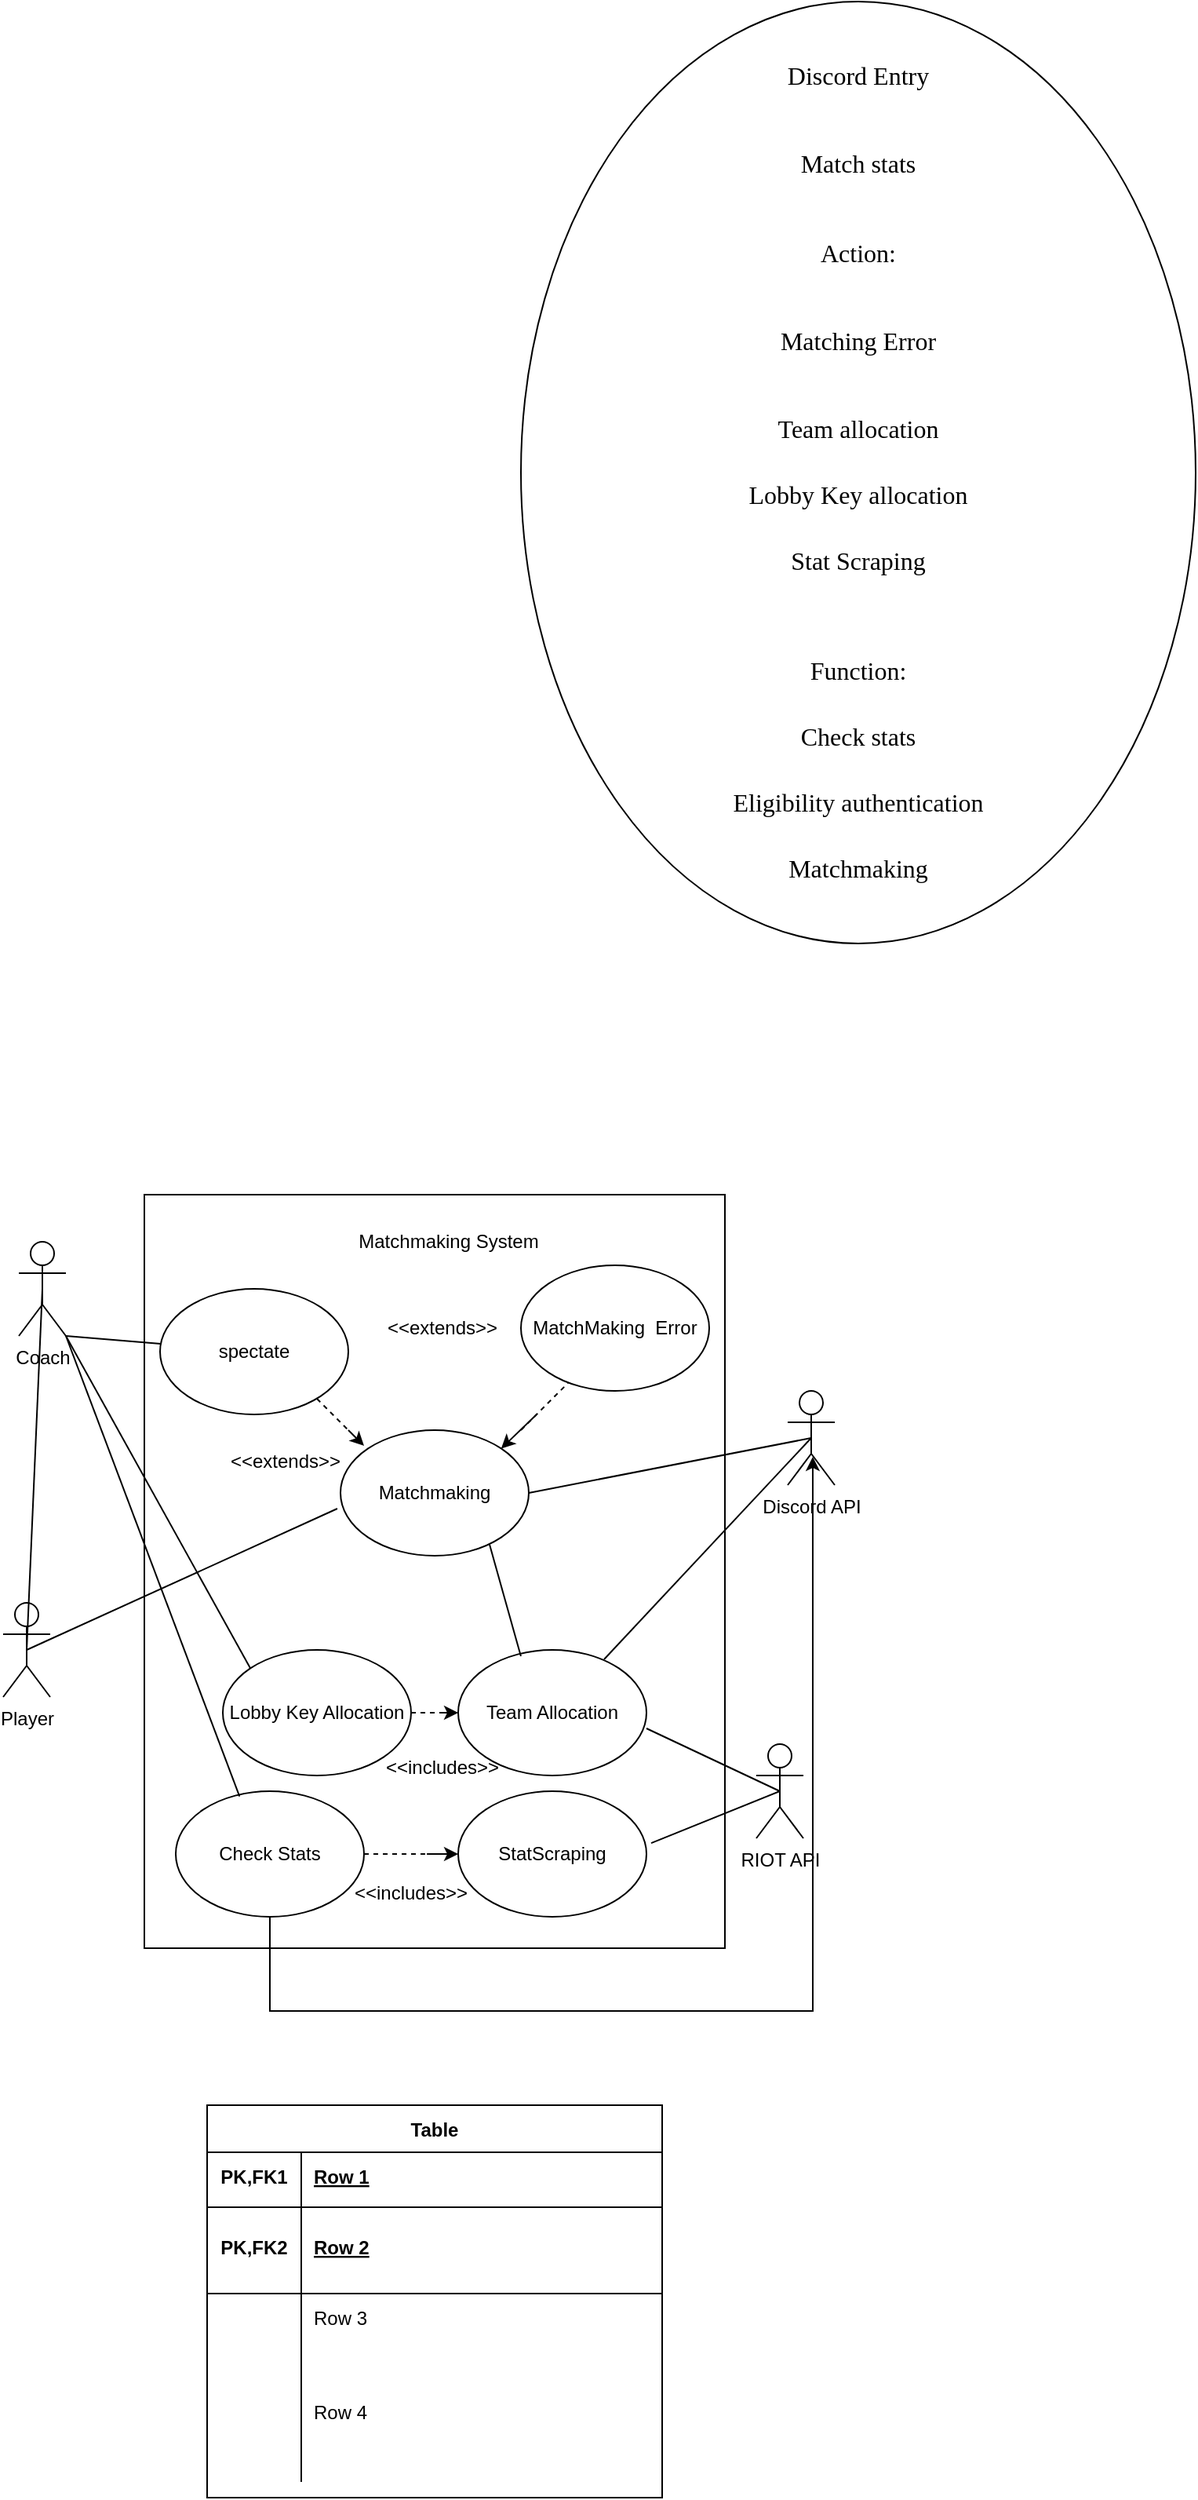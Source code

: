<mxfile version="16.6.1" type="github">
  <diagram id="C5RBs43oDa-KdzZeNtuy" name="Page-1">
    <mxGraphModel dx="385" dy="1461" grid="1" gridSize="10" guides="1" tooltips="1" connect="1" arrows="1" fold="1" page="1" pageScale="1" pageWidth="827" pageHeight="1169" math="0" shadow="0">
      <root>
        <mxCell id="WIyWlLk6GJQsqaUBKTNV-0" />
        <mxCell id="WIyWlLk6GJQsqaUBKTNV-1" parent="WIyWlLk6GJQsqaUBKTNV-0" />
        <mxCell id="VwwX4xPEsw9xyI4846Ni-0" value="" style="rounded=0;whiteSpace=wrap;html=1;" parent="WIyWlLk6GJQsqaUBKTNV-1" vertex="1">
          <mxGeometry x="160" y="80" width="370" height="480" as="geometry" />
        </mxCell>
        <mxCell id="VwwX4xPEsw9xyI4846Ni-1" value="&lt;span id=&quot;docs-internal-guid-89abfb5f-7fff-c0b6-0ade-303567505a41&quot;&gt;&lt;p dir=&quot;ltr&quot; style=&quot;line-height: 2.618 ; margin-top: 0pt ; margin-bottom: 0pt&quot;&gt;&lt;span style=&quot;font-size: 12pt ; font-family: &amp;#34;times new roman&amp;#34; ; vertical-align: baseline&quot;&gt;Discord Entry&lt;/span&gt;&lt;/p&gt;&lt;br&gt;&lt;p dir=&quot;ltr&quot; style=&quot;line-height: 2.618 ; margin-top: 0pt ; margin-bottom: 0pt&quot;&gt;&lt;span style=&quot;font-size: 12pt ; font-family: &amp;#34;times new roman&amp;#34; ; vertical-align: baseline&quot;&gt;Match stats&lt;/span&gt;&lt;/p&gt;&lt;br&gt;&lt;p dir=&quot;ltr&quot; style=&quot;line-height: 2.618 ; margin-top: 0pt ; margin-bottom: 0pt&quot;&gt;&lt;span style=&quot;font-size: 12pt ; font-family: &amp;#34;times new roman&amp;#34; ; vertical-align: baseline&quot;&gt;Action:&lt;/span&gt;&lt;/p&gt;&lt;br&gt;&lt;p dir=&quot;ltr&quot; style=&quot;line-height: 2.618 ; margin-top: 0pt ; margin-bottom: 0pt&quot;&gt;&lt;span style=&quot;font-size: 12pt ; font-family: &amp;#34;times new roman&amp;#34; ; vertical-align: baseline&quot;&gt;Matching Error&lt;/span&gt;&lt;/p&gt;&lt;br&gt;&lt;p dir=&quot;ltr&quot; style=&quot;line-height: 2.618 ; margin-top: 0pt ; margin-bottom: 0pt&quot;&gt;&lt;span style=&quot;font-size: 12pt ; font-family: &amp;#34;times new roman&amp;#34; ; vertical-align: baseline&quot;&gt;Team allocation&lt;/span&gt;&lt;/p&gt;&lt;p dir=&quot;ltr&quot; style=&quot;line-height: 2.618 ; margin-top: 0pt ; margin-bottom: 0pt&quot;&gt;&lt;span style=&quot;font-size: 12pt ; font-family: &amp;#34;times new roman&amp;#34; ; vertical-align: baseline&quot;&gt;Lobby Key allocation&lt;/span&gt;&lt;/p&gt;&lt;p dir=&quot;ltr&quot; style=&quot;line-height: 2.618 ; margin-top: 0pt ; margin-bottom: 0pt&quot;&gt;&lt;span style=&quot;font-size: 12pt ; font-family: &amp;#34;times new roman&amp;#34; ; vertical-align: baseline&quot;&gt;Stat Scraping&lt;/span&gt;&lt;/p&gt;&lt;br&gt;&lt;br&gt;&lt;p dir=&quot;ltr&quot; style=&quot;line-height: 2.618 ; margin-top: 0pt ; margin-bottom: 0pt&quot;&gt;&lt;span style=&quot;font-size: 12pt ; font-family: &amp;#34;times new roman&amp;#34; ; vertical-align: baseline&quot;&gt;Function:&lt;/span&gt;&lt;/p&gt;&lt;p dir=&quot;ltr&quot; style=&quot;line-height: 2.618 ; margin-top: 0pt ; margin-bottom: 0pt&quot;&gt;&lt;span style=&quot;font-size: 12pt ; font-family: &amp;#34;times new roman&amp;#34; ; vertical-align: baseline&quot;&gt;Check stats&lt;/span&gt;&lt;/p&gt;&lt;p dir=&quot;ltr&quot; style=&quot;line-height: 2.618 ; margin-top: 0pt ; margin-bottom: 0pt&quot;&gt;&lt;span style=&quot;font-size: 12pt ; font-family: &amp;#34;times new roman&amp;#34; ; vertical-align: baseline&quot;&gt;Eligibility authentication&lt;/span&gt;&lt;/p&gt;&lt;p dir=&quot;ltr&quot; style=&quot;line-height: 2.618 ; margin-top: 0pt ; margin-bottom: 0pt&quot;&gt;&lt;span style=&quot;font-size: 12pt ; font-family: &amp;#34;times new roman&amp;#34; ; vertical-align: baseline&quot;&gt;Matchmaking&lt;/span&gt;&lt;/p&gt;&lt;/span&gt;" style="ellipse;whiteSpace=wrap;html=1;" parent="WIyWlLk6GJQsqaUBKTNV-1" vertex="1">
          <mxGeometry x="400" y="-680" width="430" height="600" as="geometry" />
        </mxCell>
        <mxCell id="VwwX4xPEsw9xyI4846Ni-2" value="Coach" style="shape=umlActor;verticalLabelPosition=bottom;verticalAlign=top;html=1;outlineConnect=0;" parent="WIyWlLk6GJQsqaUBKTNV-1" vertex="1">
          <mxGeometry x="80" y="110" width="30" height="60" as="geometry" />
        </mxCell>
        <mxCell id="VwwX4xPEsw9xyI4846Ni-3" value="Player" style="shape=umlActor;verticalLabelPosition=bottom;verticalAlign=top;html=1;outlineConnect=0;" parent="WIyWlLk6GJQsqaUBKTNV-1" vertex="1">
          <mxGeometry x="70" y="340" width="30" height="60" as="geometry" />
        </mxCell>
        <mxCell id="VwwX4xPEsw9xyI4846Ni-4" value="RIOT API" style="shape=umlActor;verticalLabelPosition=bottom;verticalAlign=top;html=1;outlineConnect=0;" parent="WIyWlLk6GJQsqaUBKTNV-1" vertex="1">
          <mxGeometry x="550" y="430" width="30" height="60" as="geometry" />
        </mxCell>
        <mxCell id="VwwX4xPEsw9xyI4846Ni-6" value="Matchmaking System" style="text;html=1;strokeColor=none;fillColor=none;align=center;verticalAlign=middle;whiteSpace=wrap;rounded=0;" parent="WIyWlLk6GJQsqaUBKTNV-1" vertex="1">
          <mxGeometry x="294" y="90" width="120" height="40" as="geometry" />
        </mxCell>
        <mxCell id="VwwX4xPEsw9xyI4846Ni-7" value="spectate" style="ellipse;whiteSpace=wrap;html=1;" parent="WIyWlLk6GJQsqaUBKTNV-1" vertex="1">
          <mxGeometry x="170" y="140" width="120" height="80" as="geometry" />
        </mxCell>
        <mxCell id="VwwX4xPEsw9xyI4846Ni-10" value="" style="endArrow=none;html=1;rounded=0;entryX=1;entryY=1;entryDx=0;entryDy=0;entryPerimeter=0;" parent="WIyWlLk6GJQsqaUBKTNV-1" source="VwwX4xPEsw9xyI4846Ni-7" target="VwwX4xPEsw9xyI4846Ni-2" edge="1">
          <mxGeometry width="50" height="50" relative="1" as="geometry">
            <mxPoint x="320" y="250" as="sourcePoint" />
            <mxPoint x="370" y="200" as="targetPoint" />
          </mxGeometry>
        </mxCell>
        <mxCell id="qr1v2y8izP9vpg-HDy50-18" style="edgeStyle=orthogonalEdgeStyle;rounded=0;orthogonalLoop=1;jettySize=auto;html=1;exitX=0.5;exitY=1;exitDx=0;exitDy=0;entryX=0.533;entryY=0.7;entryDx=0;entryDy=0;entryPerimeter=0;" edge="1" parent="WIyWlLk6GJQsqaUBKTNV-1" source="VwwX4xPEsw9xyI4846Ni-11" target="qr1v2y8izP9vpg-HDy50-9">
          <mxGeometry relative="1" as="geometry">
            <Array as="points">
              <mxPoint x="240" y="600" />
              <mxPoint x="586" y="600" />
            </Array>
          </mxGeometry>
        </mxCell>
        <mxCell id="VwwX4xPEsw9xyI4846Ni-11" value="Check Stats" style="ellipse;whiteSpace=wrap;html=1;" parent="WIyWlLk6GJQsqaUBKTNV-1" vertex="1">
          <mxGeometry x="180" y="460" width="120" height="80" as="geometry" />
        </mxCell>
        <mxCell id="VwwX4xPEsw9xyI4846Ni-12" value="Matchmaking" style="ellipse;whiteSpace=wrap;html=1;" parent="WIyWlLk6GJQsqaUBKTNV-1" vertex="1">
          <mxGeometry x="285" y="230" width="120" height="80" as="geometry" />
        </mxCell>
        <mxCell id="K9ZXRzycXurRa-XP-uve-0" value="MatchMaking &amp;nbsp;Error" style="ellipse;whiteSpace=wrap;html=1;" parent="WIyWlLk6GJQsqaUBKTNV-1" vertex="1">
          <mxGeometry x="400" y="125" width="120" height="80" as="geometry" />
        </mxCell>
        <mxCell id="K9ZXRzycXurRa-XP-uve-9" value="" style="endArrow=none;html=1;rounded=0;entryX=0.339;entryY=0.042;entryDx=0;entryDy=0;entryPerimeter=0;exitX=1;exitY=1;exitDx=0;exitDy=0;exitPerimeter=0;" parent="WIyWlLk6GJQsqaUBKTNV-1" source="VwwX4xPEsw9xyI4846Ni-2" target="VwwX4xPEsw9xyI4846Ni-11" edge="1">
          <mxGeometry width="50" height="50" relative="1" as="geometry">
            <mxPoint x="330" y="230" as="sourcePoint" />
            <mxPoint x="380" y="180" as="targetPoint" />
          </mxGeometry>
        </mxCell>
        <mxCell id="K9ZXRzycXurRa-XP-uve-11" value="StatScraping" style="ellipse;whiteSpace=wrap;html=1;" parent="WIyWlLk6GJQsqaUBKTNV-1" vertex="1">
          <mxGeometry x="360" y="460" width="120" height="80" as="geometry" />
        </mxCell>
        <mxCell id="K9ZXRzycXurRa-XP-uve-18" value="Team Allocation" style="ellipse;whiteSpace=wrap;html=1;" parent="WIyWlLk6GJQsqaUBKTNV-1" vertex="1">
          <mxGeometry x="360" y="370" width="120" height="80" as="geometry" />
        </mxCell>
        <mxCell id="K9ZXRzycXurRa-XP-uve-20" value="Lobby Key Allocation" style="ellipse;whiteSpace=wrap;html=1;" parent="WIyWlLk6GJQsqaUBKTNV-1" vertex="1">
          <mxGeometry x="210" y="370" width="120" height="80" as="geometry" />
        </mxCell>
        <mxCell id="K9ZXRzycXurRa-XP-uve-28" value="" style="endArrow=none;html=1;rounded=0;exitX=0.5;exitY=0.5;exitDx=0;exitDy=0;exitPerimeter=0;entryX=1;entryY=0.625;entryDx=0;entryDy=0;entryPerimeter=0;" parent="WIyWlLk6GJQsqaUBKTNV-1" source="VwwX4xPEsw9xyI4846Ni-4" target="K9ZXRzycXurRa-XP-uve-18" edge="1">
          <mxGeometry width="50" height="50" relative="1" as="geometry">
            <mxPoint x="380" y="410" as="sourcePoint" />
            <mxPoint x="430" y="360" as="targetPoint" />
          </mxGeometry>
        </mxCell>
        <mxCell id="K9ZXRzycXurRa-XP-uve-29" value="" style="endArrow=none;html=1;rounded=0;exitX=1.025;exitY=0.413;exitDx=0;exitDy=0;exitPerimeter=0;entryX=0.5;entryY=0.5;entryDx=0;entryDy=0;entryPerimeter=0;" parent="WIyWlLk6GJQsqaUBKTNV-1" source="K9ZXRzycXurRa-XP-uve-11" target="VwwX4xPEsw9xyI4846Ni-4" edge="1">
          <mxGeometry width="50" height="50" relative="1" as="geometry">
            <mxPoint x="380" y="410" as="sourcePoint" />
            <mxPoint x="430" y="360" as="targetPoint" />
          </mxGeometry>
        </mxCell>
        <mxCell id="K9ZXRzycXurRa-XP-uve-30" value="" style="endArrow=none;html=1;rounded=0;entryX=1;entryY=1;entryDx=0;entryDy=0;entryPerimeter=0;exitX=0;exitY=0;exitDx=0;exitDy=0;" parent="WIyWlLk6GJQsqaUBKTNV-1" source="K9ZXRzycXurRa-XP-uve-20" target="VwwX4xPEsw9xyI4846Ni-2" edge="1">
          <mxGeometry width="50" height="50" relative="1" as="geometry">
            <mxPoint x="380" y="370" as="sourcePoint" />
            <mxPoint x="430" y="320" as="targetPoint" />
          </mxGeometry>
        </mxCell>
        <mxCell id="qr1v2y8izP9vpg-HDy50-2" value="" style="endArrow=none;html=1;rounded=0;entryX=0.5;entryY=0.5;entryDx=0;entryDy=0;entryPerimeter=0;exitX=0.5;exitY=0.5;exitDx=0;exitDy=0;exitPerimeter=0;" edge="1" parent="WIyWlLk6GJQsqaUBKTNV-1" source="VwwX4xPEsw9xyI4846Ni-3" target="VwwX4xPEsw9xyI4846Ni-2">
          <mxGeometry width="50" height="50" relative="1" as="geometry">
            <mxPoint x="360" y="370" as="sourcePoint" />
            <mxPoint x="410" y="320" as="targetPoint" />
          </mxGeometry>
        </mxCell>
        <mxCell id="qr1v2y8izP9vpg-HDy50-4" value="&amp;lt;&amp;lt;extends&amp;gt;&amp;gt;" style="text;html=1;strokeColor=none;fillColor=none;align=center;verticalAlign=middle;whiteSpace=wrap;rounded=0;" vertex="1" parent="WIyWlLk6GJQsqaUBKTNV-1">
          <mxGeometry x="320" y="150" width="60" height="30" as="geometry" />
        </mxCell>
        <mxCell id="qr1v2y8izP9vpg-HDy50-6" value="" style="endArrow=none;html=1;rounded=0;exitX=0.333;exitY=0.05;exitDx=0;exitDy=0;exitPerimeter=0;entryX=0.792;entryY=0.913;entryDx=0;entryDy=0;entryPerimeter=0;" edge="1" parent="WIyWlLk6GJQsqaUBKTNV-1" source="K9ZXRzycXurRa-XP-uve-18" target="VwwX4xPEsw9xyI4846Ni-12">
          <mxGeometry width="50" height="50" relative="1" as="geometry">
            <mxPoint x="340" y="350" as="sourcePoint" />
            <mxPoint x="390" y="320" as="targetPoint" />
          </mxGeometry>
        </mxCell>
        <mxCell id="qr1v2y8izP9vpg-HDy50-9" value="Discord API" style="shape=umlActor;verticalLabelPosition=bottom;verticalAlign=top;html=1;outlineConnect=0;" vertex="1" parent="WIyWlLk6GJQsqaUBKTNV-1">
          <mxGeometry x="570" y="205" width="30" height="60" as="geometry" />
        </mxCell>
        <mxCell id="qr1v2y8izP9vpg-HDy50-10" value="" style="endArrow=none;html=1;rounded=0;entryX=0.5;entryY=0.5;entryDx=0;entryDy=0;entryPerimeter=0;exitX=0.775;exitY=0.075;exitDx=0;exitDy=0;exitPerimeter=0;" edge="1" parent="WIyWlLk6GJQsqaUBKTNV-1" source="K9ZXRzycXurRa-XP-uve-18" target="qr1v2y8izP9vpg-HDy50-9">
          <mxGeometry width="50" height="50" relative="1" as="geometry">
            <mxPoint x="350" y="350" as="sourcePoint" />
            <mxPoint x="400" y="300" as="targetPoint" />
          </mxGeometry>
        </mxCell>
        <mxCell id="qr1v2y8izP9vpg-HDy50-11" value="" style="endArrow=none;html=1;rounded=0;exitX=0.5;exitY=0.5;exitDx=0;exitDy=0;exitPerimeter=0;entryX=-0.017;entryY=0.625;entryDx=0;entryDy=0;entryPerimeter=0;" edge="1" parent="WIyWlLk6GJQsqaUBKTNV-1" source="VwwX4xPEsw9xyI4846Ni-3" target="VwwX4xPEsw9xyI4846Ni-12">
          <mxGeometry width="50" height="50" relative="1" as="geometry">
            <mxPoint x="350" y="350" as="sourcePoint" />
            <mxPoint x="400" y="300" as="targetPoint" />
          </mxGeometry>
        </mxCell>
        <mxCell id="qr1v2y8izP9vpg-HDy50-13" value="" style="endArrow=none;html=1;rounded=0;entryX=1;entryY=0.5;entryDx=0;entryDy=0;exitX=0.5;exitY=0.5;exitDx=0;exitDy=0;exitPerimeter=0;" edge="1" parent="WIyWlLk6GJQsqaUBKTNV-1" source="qr1v2y8izP9vpg-HDy50-9" target="VwwX4xPEsw9xyI4846Ni-12">
          <mxGeometry width="50" height="50" relative="1" as="geometry">
            <mxPoint x="350" y="350" as="sourcePoint" />
            <mxPoint x="400" y="300" as="targetPoint" />
          </mxGeometry>
        </mxCell>
        <mxCell id="qr1v2y8izP9vpg-HDy50-14" value="&amp;lt;&amp;lt;includes&amp;gt;&amp;gt;" style="text;html=1;strokeColor=none;fillColor=none;align=center;verticalAlign=middle;whiteSpace=wrap;rounded=0;" vertex="1" parent="WIyWlLk6GJQsqaUBKTNV-1">
          <mxGeometry x="320" y="430" width="60" height="30" as="geometry" />
        </mxCell>
        <mxCell id="qr1v2y8izP9vpg-HDy50-15" value="&amp;lt;&amp;lt;includes&amp;gt;&amp;gt;" style="text;html=1;strokeColor=none;fillColor=none;align=center;verticalAlign=middle;whiteSpace=wrap;rounded=0;" vertex="1" parent="WIyWlLk6GJQsqaUBKTNV-1">
          <mxGeometry x="300" y="510" width="60" height="30" as="geometry" />
        </mxCell>
        <mxCell id="qr1v2y8izP9vpg-HDy50-16" value="" style="endArrow=none;dashed=1;html=1;rounded=0;exitX=1;exitY=0.5;exitDx=0;exitDy=0;entryX=0;entryY=0.5;entryDx=0;entryDy=0;" edge="1" parent="WIyWlLk6GJQsqaUBKTNV-1" source="K9ZXRzycXurRa-XP-uve-20" target="K9ZXRzycXurRa-XP-uve-18">
          <mxGeometry width="50" height="50" relative="1" as="geometry">
            <mxPoint x="380" y="340" as="sourcePoint" />
            <mxPoint x="430" y="290" as="targetPoint" />
          </mxGeometry>
        </mxCell>
        <mxCell id="qr1v2y8izP9vpg-HDy50-17" value="" style="endArrow=none;dashed=1;html=1;rounded=0;exitX=1;exitY=0.5;exitDx=0;exitDy=0;entryX=0;entryY=0.5;entryDx=0;entryDy=0;" edge="1" parent="WIyWlLk6GJQsqaUBKTNV-1" source="VwwX4xPEsw9xyI4846Ni-11" target="K9ZXRzycXurRa-XP-uve-11">
          <mxGeometry width="50" height="50" relative="1" as="geometry">
            <mxPoint x="380" y="340" as="sourcePoint" />
            <mxPoint x="430" y="290" as="targetPoint" />
          </mxGeometry>
        </mxCell>
        <mxCell id="qr1v2y8izP9vpg-HDy50-19" value="Table" style="shape=table;startSize=30;container=1;collapsible=1;childLayout=tableLayout;fixedRows=1;rowLines=0;fontStyle=1;align=center;resizeLast=1;" vertex="1" parent="WIyWlLk6GJQsqaUBKTNV-1">
          <mxGeometry x="200" y="660" width="290" height="250" as="geometry" />
        </mxCell>
        <mxCell id="qr1v2y8izP9vpg-HDy50-20" value="" style="shape=tableRow;horizontal=0;startSize=0;swimlaneHead=0;swimlaneBody=0;fillColor=none;collapsible=0;dropTarget=0;points=[[0,0.5],[1,0.5]];portConstraint=eastwest;top=0;left=0;right=0;bottom=0;" vertex="1" parent="qr1v2y8izP9vpg-HDy50-19">
          <mxGeometry y="30" width="290" height="30" as="geometry" />
        </mxCell>
        <mxCell id="qr1v2y8izP9vpg-HDy50-21" value="PK,FK1" style="shape=partialRectangle;connectable=0;fillColor=none;top=0;left=0;bottom=0;right=0;fontStyle=1;overflow=hidden;" vertex="1" parent="qr1v2y8izP9vpg-HDy50-20">
          <mxGeometry width="60" height="30" as="geometry">
            <mxRectangle width="60" height="30" as="alternateBounds" />
          </mxGeometry>
        </mxCell>
        <mxCell id="qr1v2y8izP9vpg-HDy50-22" value="Row 1" style="shape=partialRectangle;connectable=0;fillColor=none;top=0;left=0;bottom=0;right=0;align=left;spacingLeft=6;fontStyle=5;overflow=hidden;" vertex="1" parent="qr1v2y8izP9vpg-HDy50-20">
          <mxGeometry x="60" width="230" height="30" as="geometry">
            <mxRectangle width="230" height="30" as="alternateBounds" />
          </mxGeometry>
        </mxCell>
        <mxCell id="qr1v2y8izP9vpg-HDy50-23" value="" style="shape=tableRow;horizontal=0;startSize=0;swimlaneHead=0;swimlaneBody=0;fillColor=none;collapsible=0;dropTarget=0;points=[[0,0.5],[1,0.5]];portConstraint=eastwest;top=0;left=0;right=0;bottom=1;" vertex="1" parent="qr1v2y8izP9vpg-HDy50-19">
          <mxGeometry y="60" width="290" height="60" as="geometry" />
        </mxCell>
        <mxCell id="qr1v2y8izP9vpg-HDy50-24" value="PK,FK2" style="shape=partialRectangle;connectable=0;fillColor=none;top=0;left=0;bottom=0;right=0;fontStyle=1;overflow=hidden;" vertex="1" parent="qr1v2y8izP9vpg-HDy50-23">
          <mxGeometry width="60" height="60" as="geometry">
            <mxRectangle width="60" height="60" as="alternateBounds" />
          </mxGeometry>
        </mxCell>
        <mxCell id="qr1v2y8izP9vpg-HDy50-25" value="Row 2" style="shape=partialRectangle;connectable=0;fillColor=none;top=0;left=0;bottom=0;right=0;align=left;spacingLeft=6;fontStyle=5;overflow=hidden;" vertex="1" parent="qr1v2y8izP9vpg-HDy50-23">
          <mxGeometry x="60" width="230" height="60" as="geometry">
            <mxRectangle width="230" height="60" as="alternateBounds" />
          </mxGeometry>
        </mxCell>
        <mxCell id="qr1v2y8izP9vpg-HDy50-26" value="" style="shape=tableRow;horizontal=0;startSize=0;swimlaneHead=0;swimlaneBody=0;fillColor=none;collapsible=0;dropTarget=0;points=[[0,0.5],[1,0.5]];portConstraint=eastwest;top=0;left=0;right=0;bottom=0;" vertex="1" parent="qr1v2y8izP9vpg-HDy50-19">
          <mxGeometry y="120" width="290" height="30" as="geometry" />
        </mxCell>
        <mxCell id="qr1v2y8izP9vpg-HDy50-27" value="" style="shape=partialRectangle;connectable=0;fillColor=none;top=0;left=0;bottom=0;right=0;editable=1;overflow=hidden;" vertex="1" parent="qr1v2y8izP9vpg-HDy50-26">
          <mxGeometry width="60" height="30" as="geometry">
            <mxRectangle width="60" height="30" as="alternateBounds" />
          </mxGeometry>
        </mxCell>
        <mxCell id="qr1v2y8izP9vpg-HDy50-28" value="Row 3" style="shape=partialRectangle;connectable=0;fillColor=none;top=0;left=0;bottom=0;right=0;align=left;spacingLeft=6;overflow=hidden;" vertex="1" parent="qr1v2y8izP9vpg-HDy50-26">
          <mxGeometry x="60" width="230" height="30" as="geometry">
            <mxRectangle width="230" height="30" as="alternateBounds" />
          </mxGeometry>
        </mxCell>
        <mxCell id="qr1v2y8izP9vpg-HDy50-29" value="" style="shape=tableRow;horizontal=0;startSize=0;swimlaneHead=0;swimlaneBody=0;fillColor=none;collapsible=0;dropTarget=0;points=[[0,0.5],[1,0.5]];portConstraint=eastwest;top=0;left=0;right=0;bottom=0;" vertex="1" parent="qr1v2y8izP9vpg-HDy50-19">
          <mxGeometry y="150" width="290" height="90" as="geometry" />
        </mxCell>
        <mxCell id="qr1v2y8izP9vpg-HDy50-30" value="" style="shape=partialRectangle;connectable=0;fillColor=none;top=0;left=0;bottom=0;right=0;editable=1;overflow=hidden;" vertex="1" parent="qr1v2y8izP9vpg-HDy50-29">
          <mxGeometry width="60" height="90" as="geometry">
            <mxRectangle width="60" height="90" as="alternateBounds" />
          </mxGeometry>
        </mxCell>
        <mxCell id="qr1v2y8izP9vpg-HDy50-31" value="Row 4" style="shape=partialRectangle;connectable=0;fillColor=none;top=0;left=0;bottom=0;right=0;align=left;spacingLeft=6;overflow=hidden;" vertex="1" parent="qr1v2y8izP9vpg-HDy50-29">
          <mxGeometry x="60" width="230" height="90" as="geometry">
            <mxRectangle width="230" height="90" as="alternateBounds" />
          </mxGeometry>
        </mxCell>
        <mxCell id="qr1v2y8izP9vpg-HDy50-32" value="" style="line;strokeWidth=1;rotatable=0;dashed=0;labelPosition=right;align=left;verticalAlign=middle;spacingTop=0;spacingLeft=6;points=[];portConstraint=eastwest;" vertex="1" parent="WIyWlLk6GJQsqaUBKTNV-1">
          <mxGeometry x="200" y="720" width="290" height="10" as="geometry" />
        </mxCell>
        <mxCell id="qr1v2y8izP9vpg-HDy50-33" value="" style="endArrow=classic;html=1;rounded=0;entryX=0;entryY=0.5;entryDx=0;entryDy=0;" edge="1" parent="WIyWlLk6GJQsqaUBKTNV-1" target="K9ZXRzycXurRa-XP-uve-11">
          <mxGeometry width="50" height="50" relative="1" as="geometry">
            <mxPoint x="340" y="500" as="sourcePoint" />
            <mxPoint x="380" y="450" as="targetPoint" />
          </mxGeometry>
        </mxCell>
        <mxCell id="qr1v2y8izP9vpg-HDy50-34" value="" style="endArrow=classic;html=1;rounded=0;entryX=0;entryY=0.5;entryDx=0;entryDy=0;" edge="1" parent="WIyWlLk6GJQsqaUBKTNV-1" target="K9ZXRzycXurRa-XP-uve-18">
          <mxGeometry width="50" height="50" relative="1" as="geometry">
            <mxPoint x="350" y="410" as="sourcePoint" />
            <mxPoint x="380" y="450" as="targetPoint" />
          </mxGeometry>
        </mxCell>
        <mxCell id="qr1v2y8izP9vpg-HDy50-35" value="" style="endArrow=classic;html=1;rounded=0;" edge="1" parent="WIyWlLk6GJQsqaUBKTNV-1">
          <mxGeometry width="50" height="50" relative="1" as="geometry">
            <mxPoint x="290" y="230" as="sourcePoint" />
            <mxPoint x="300" y="240" as="targetPoint" />
          </mxGeometry>
        </mxCell>
        <mxCell id="qr1v2y8izP9vpg-HDy50-3" value="&amp;lt;&amp;lt;extends&amp;gt;&amp;gt;" style="text;html=1;strokeColor=none;fillColor=none;align=center;verticalAlign=middle;whiteSpace=wrap;rounded=0;" vertex="1" parent="WIyWlLk6GJQsqaUBKTNV-1">
          <mxGeometry x="220" y="250" width="60" as="geometry" />
        </mxCell>
        <mxCell id="qr1v2y8izP9vpg-HDy50-36" value="" style="endArrow=none;dashed=1;html=1;rounded=0;" edge="1" parent="WIyWlLk6GJQsqaUBKTNV-1">
          <mxGeometry width="50" height="50" relative="1" as="geometry">
            <mxPoint x="270" y="210" as="sourcePoint" />
            <mxPoint x="290" y="230" as="targetPoint" />
          </mxGeometry>
        </mxCell>
        <mxCell id="qr1v2y8izP9vpg-HDy50-37" value="" style="endArrow=classic;html=1;rounded=0;entryX=1;entryY=0;entryDx=0;entryDy=0;" edge="1" parent="WIyWlLk6GJQsqaUBKTNV-1" target="VwwX4xPEsw9xyI4846Ni-12">
          <mxGeometry width="50" height="50" relative="1" as="geometry">
            <mxPoint x="410" y="220" as="sourcePoint" />
            <mxPoint x="425" y="220" as="targetPoint" />
            <Array as="points" />
          </mxGeometry>
        </mxCell>
        <mxCell id="qr1v2y8izP9vpg-HDy50-38" value="" style="endArrow=none;dashed=1;html=1;rounded=0;" edge="1" parent="WIyWlLk6GJQsqaUBKTNV-1">
          <mxGeometry width="50" height="50" relative="1" as="geometry">
            <mxPoint x="400" y="230" as="sourcePoint" />
            <mxPoint x="430" y="200" as="targetPoint" />
          </mxGeometry>
        </mxCell>
      </root>
    </mxGraphModel>
  </diagram>
</mxfile>
